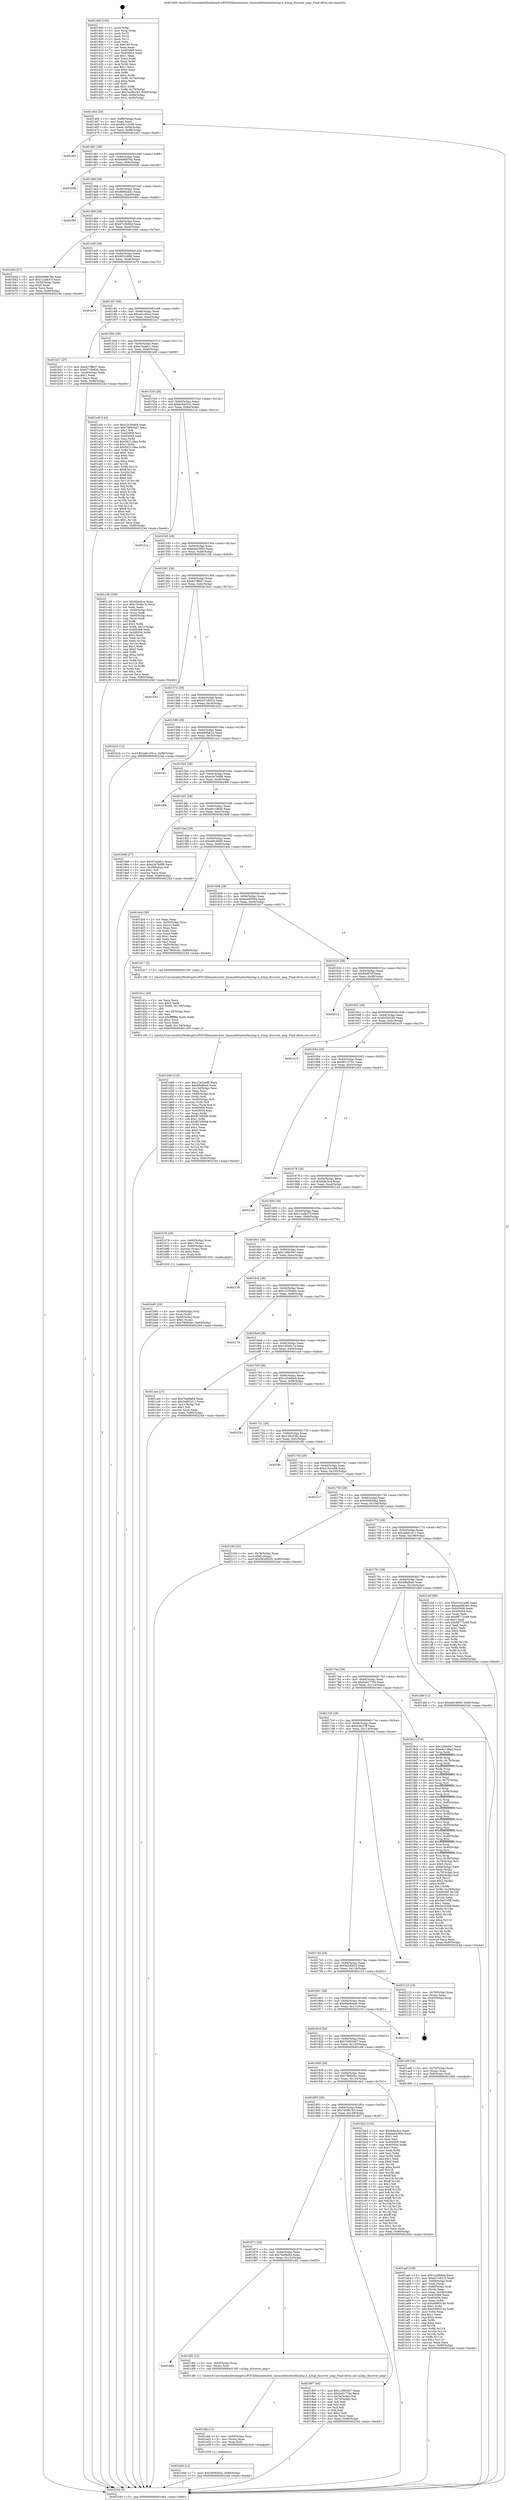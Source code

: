 digraph "0x401400" {
  label = "0x401400 (/mnt/c/Users/mathe/Desktop/tcc/POCII/binaries/extr_linuxnetbluetootha2mp.h_a2mp_discover_amp_Final-ollvm.out::main(0))"
  labelloc = "t"
  node[shape=record]

  Entry [label="",width=0.3,height=0.3,shape=circle,fillcolor=black,style=filled]
  "0x401464" [label="{
     0x401464 [29]\l
     | [instrs]\l
     &nbsp;&nbsp;0x401464 \<+3\>: mov -0x80(%rbp),%eax\l
     &nbsp;&nbsp;0x401467 \<+2\>: mov %eax,%ecx\l
     &nbsp;&nbsp;0x401469 \<+6\>: sub $0x84c12498,%ecx\l
     &nbsp;&nbsp;0x40146f \<+6\>: mov %eax,-0x94(%rbp)\l
     &nbsp;&nbsp;0x401475 \<+6\>: mov %ecx,-0x98(%rbp)\l
     &nbsp;&nbsp;0x40147b \<+6\>: je 0000000000401ef3 \<main+0xaf3\>\l
  }"]
  "0x401ef3" [label="{
     0x401ef3\l
  }", style=dashed]
  "0x401481" [label="{
     0x401481 [28]\l
     | [instrs]\l
     &nbsp;&nbsp;0x401481 \<+5\>: jmp 0000000000401486 \<main+0x86\>\l
     &nbsp;&nbsp;0x401486 \<+6\>: mov -0x94(%rbp),%eax\l
     &nbsp;&nbsp;0x40148c \<+5\>: sub $0x9486876a,%eax\l
     &nbsp;&nbsp;0x401491 \<+6\>: mov %eax,-0x9c(%rbp)\l
     &nbsp;&nbsp;0x401497 \<+6\>: je 0000000000402008 \<main+0xc08\>\l
  }"]
  Exit [label="",width=0.3,height=0.3,shape=circle,fillcolor=black,style=filled,peripheries=2]
  "0x402008" [label="{
     0x402008\l
  }", style=dashed]
  "0x40149d" [label="{
     0x40149d [28]\l
     | [instrs]\l
     &nbsp;&nbsp;0x40149d \<+5\>: jmp 00000000004014a2 \<main+0xa2\>\l
     &nbsp;&nbsp;0x4014a2 \<+6\>: mov -0x94(%rbp),%eax\l
     &nbsp;&nbsp;0x4014a8 \<+5\>: sub $0x968bc6d1,%eax\l
     &nbsp;&nbsp;0x4014ad \<+6\>: mov %eax,-0xa0(%rbp)\l
     &nbsp;&nbsp;0x4014b3 \<+6\>: je 0000000000401f83 \<main+0xb83\>\l
  }"]
  "0x401e0d" [label="{
     0x401e0d [12]\l
     | [instrs]\l
     &nbsp;&nbsp;0x401e0d \<+7\>: movl $0x36085eb2,-0x80(%rbp)\l
     &nbsp;&nbsp;0x401e14 \<+5\>: jmp 000000000040224d \<main+0xe4d\>\l
  }"]
  "0x401f83" [label="{
     0x401f83\l
  }", style=dashed]
  "0x4014b9" [label="{
     0x4014b9 [28]\l
     | [instrs]\l
     &nbsp;&nbsp;0x4014b9 \<+5\>: jmp 00000000004014be \<main+0xbe\>\l
     &nbsp;&nbsp;0x4014be \<+6\>: mov -0x94(%rbp),%eax\l
     &nbsp;&nbsp;0x4014c4 \<+5\>: sub $0x9710b92d,%eax\l
     &nbsp;&nbsp;0x4014c9 \<+6\>: mov %eax,-0xa4(%rbp)\l
     &nbsp;&nbsp;0x4014cf \<+6\>: je 0000000000401b5d \<main+0x75d\>\l
  }"]
  "0x401dfe" [label="{
     0x401dfe [15]\l
     | [instrs]\l
     &nbsp;&nbsp;0x401dfe \<+4\>: mov -0x58(%rbp),%rax\l
     &nbsp;&nbsp;0x401e02 \<+3\>: mov (%rax),%rax\l
     &nbsp;&nbsp;0x401e05 \<+3\>: mov %rax,%rdi\l
     &nbsp;&nbsp;0x401e08 \<+5\>: call 0000000000401030 \<free@plt\>\l
     | [calls]\l
     &nbsp;&nbsp;0x401030 \{1\} (unknown)\l
  }"]
  "0x401b5d" [label="{
     0x401b5d [27]\l
     | [instrs]\l
     &nbsp;&nbsp;0x401b5d \<+5\>: mov $0x9486876a,%eax\l
     &nbsp;&nbsp;0x401b62 \<+5\>: mov $0x11adb37f,%ecx\l
     &nbsp;&nbsp;0x401b67 \<+3\>: mov -0x28(%rbp),%edx\l
     &nbsp;&nbsp;0x401b6a \<+3\>: cmp $0x0,%edx\l
     &nbsp;&nbsp;0x401b6d \<+3\>: cmove %ecx,%eax\l
     &nbsp;&nbsp;0x401b70 \<+3\>: mov %eax,-0x80(%rbp)\l
     &nbsp;&nbsp;0x401b73 \<+5\>: jmp 000000000040224d \<main+0xe4d\>\l
  }"]
  "0x4014d5" [label="{
     0x4014d5 [28]\l
     | [instrs]\l
     &nbsp;&nbsp;0x4014d5 \<+5\>: jmp 00000000004014da \<main+0xda\>\l
     &nbsp;&nbsp;0x4014da \<+6\>: mov -0x94(%rbp),%eax\l
     &nbsp;&nbsp;0x4014e0 \<+5\>: sub $0x9f15c868,%eax\l
     &nbsp;&nbsp;0x4014e5 \<+6\>: mov %eax,-0xa8(%rbp)\l
     &nbsp;&nbsp;0x4014eb \<+6\>: je 0000000000401e74 \<main+0xa74\>\l
  }"]
  "0x40188d" [label="{
     0x40188d\l
  }", style=dashed]
  "0x401e74" [label="{
     0x401e74\l
  }", style=dashed]
  "0x4014f1" [label="{
     0x4014f1 [28]\l
     | [instrs]\l
     &nbsp;&nbsp;0x4014f1 \<+5\>: jmp 00000000004014f6 \<main+0xf6\>\l
     &nbsp;&nbsp;0x4014f6 \<+6\>: mov -0x94(%rbp),%eax\l
     &nbsp;&nbsp;0x4014fc \<+5\>: sub $0xa61c05ca,%eax\l
     &nbsp;&nbsp;0x401501 \<+6\>: mov %eax,-0xac(%rbp)\l
     &nbsp;&nbsp;0x401507 \<+6\>: je 0000000000401b27 \<main+0x727\>\l
  }"]
  "0x401df2" [label="{
     0x401df2 [12]\l
     | [instrs]\l
     &nbsp;&nbsp;0x401df2 \<+4\>: mov -0x58(%rbp),%rax\l
     &nbsp;&nbsp;0x401df6 \<+3\>: mov (%rax),%rdi\l
     &nbsp;&nbsp;0x401df9 \<+5\>: call 00000000004013f0 \<a2mp_discover_amp\>\l
     | [calls]\l
     &nbsp;&nbsp;0x4013f0 \{1\} (/mnt/c/Users/mathe/Desktop/tcc/POCII/binaries/extr_linuxnetbluetootha2mp.h_a2mp_discover_amp_Final-ollvm.out::a2mp_discover_amp)\l
  }"]
  "0x401b27" [label="{
     0x401b27 [27]\l
     | [instrs]\l
     &nbsp;&nbsp;0x401b27 \<+5\>: mov $0xd27ff6d7,%eax\l
     &nbsp;&nbsp;0x401b2c \<+5\>: mov $0x9710b92d,%ecx\l
     &nbsp;&nbsp;0x401b31 \<+3\>: mov -0x28(%rbp),%edx\l
     &nbsp;&nbsp;0x401b34 \<+3\>: cmp $0x1,%edx\l
     &nbsp;&nbsp;0x401b37 \<+3\>: cmovl %ecx,%eax\l
     &nbsp;&nbsp;0x401b3a \<+3\>: mov %eax,-0x80(%rbp)\l
     &nbsp;&nbsp;0x401b3d \<+5\>: jmp 000000000040224d \<main+0xe4d\>\l
  }"]
  "0x40150d" [label="{
     0x40150d [28]\l
     | [instrs]\l
     &nbsp;&nbsp;0x40150d \<+5\>: jmp 0000000000401512 \<main+0x112\>\l
     &nbsp;&nbsp;0x401512 \<+6\>: mov -0x94(%rbp),%eax\l
     &nbsp;&nbsp;0x401518 \<+5\>: sub $0xb74a4fc1,%eax\l
     &nbsp;&nbsp;0x40151d \<+6\>: mov %eax,-0xb0(%rbp)\l
     &nbsp;&nbsp;0x401523 \<+6\>: je 0000000000401a0f \<main+0x60f\>\l
  }"]
  "0x401d48" [label="{
     0x401d48 [119]\l
     | [instrs]\l
     &nbsp;&nbsp;0x401d48 \<+5\>: mov $0x21b2ce98,%ecx\l
     &nbsp;&nbsp;0x401d4d \<+5\>: mov $0x4f8afbe0,%edx\l
     &nbsp;&nbsp;0x401d52 \<+6\>: mov -0x134(%rbp),%esi\l
     &nbsp;&nbsp;0x401d58 \<+3\>: imul %eax,%esi\l
     &nbsp;&nbsp;0x401d5b \<+4\>: mov -0x58(%rbp),%rdi\l
     &nbsp;&nbsp;0x401d5f \<+3\>: mov (%rdi),%rdi\l
     &nbsp;&nbsp;0x401d62 \<+4\>: mov -0x50(%rbp),%r8\l
     &nbsp;&nbsp;0x401d66 \<+3\>: movslq (%r8),%r8\l
     &nbsp;&nbsp;0x401d69 \<+4\>: mov %esi,(%rdi,%r8,4)\l
     &nbsp;&nbsp;0x401d6d \<+7\>: mov 0x405068,%eax\l
     &nbsp;&nbsp;0x401d74 \<+7\>: mov 0x405054,%esi\l
     &nbsp;&nbsp;0x401d7b \<+3\>: mov %eax,%r9d\l
     &nbsp;&nbsp;0x401d7e \<+7\>: add $0xfb709586,%r9d\l
     &nbsp;&nbsp;0x401d85 \<+4\>: sub $0x1,%r9d\l
     &nbsp;&nbsp;0x401d89 \<+7\>: sub $0xfb709586,%r9d\l
     &nbsp;&nbsp;0x401d90 \<+4\>: imul %r9d,%eax\l
     &nbsp;&nbsp;0x401d94 \<+3\>: and $0x1,%eax\l
     &nbsp;&nbsp;0x401d97 \<+3\>: cmp $0x0,%eax\l
     &nbsp;&nbsp;0x401d9a \<+4\>: sete %r10b\l
     &nbsp;&nbsp;0x401d9e \<+3\>: cmp $0xa,%esi\l
     &nbsp;&nbsp;0x401da1 \<+4\>: setl %r11b\l
     &nbsp;&nbsp;0x401da5 \<+3\>: mov %r10b,%bl\l
     &nbsp;&nbsp;0x401da8 \<+3\>: and %r11b,%bl\l
     &nbsp;&nbsp;0x401dab \<+3\>: xor %r11b,%r10b\l
     &nbsp;&nbsp;0x401dae \<+3\>: or %r10b,%bl\l
     &nbsp;&nbsp;0x401db1 \<+3\>: test $0x1,%bl\l
     &nbsp;&nbsp;0x401db4 \<+3\>: cmovne %edx,%ecx\l
     &nbsp;&nbsp;0x401db7 \<+3\>: mov %ecx,-0x80(%rbp)\l
     &nbsp;&nbsp;0x401dba \<+5\>: jmp 000000000040224d \<main+0xe4d\>\l
  }"]
  "0x401a0f" [label="{
     0x401a0f [144]\l
     | [instrs]\l
     &nbsp;&nbsp;0x401a0f \<+5\>: mov $0x12c5946d,%eax\l
     &nbsp;&nbsp;0x401a14 \<+5\>: mov $0x746934d7,%ecx\l
     &nbsp;&nbsp;0x401a19 \<+2\>: mov $0x1,%dl\l
     &nbsp;&nbsp;0x401a1b \<+7\>: mov 0x405068,%esi\l
     &nbsp;&nbsp;0x401a22 \<+7\>: mov 0x405054,%edi\l
     &nbsp;&nbsp;0x401a29 \<+3\>: mov %esi,%r8d\l
     &nbsp;&nbsp;0x401a2c \<+7\>: add $0x562119ea,%r8d\l
     &nbsp;&nbsp;0x401a33 \<+4\>: sub $0x1,%r8d\l
     &nbsp;&nbsp;0x401a37 \<+7\>: sub $0x562119ea,%r8d\l
     &nbsp;&nbsp;0x401a3e \<+4\>: imul %r8d,%esi\l
     &nbsp;&nbsp;0x401a42 \<+3\>: and $0x1,%esi\l
     &nbsp;&nbsp;0x401a45 \<+3\>: cmp $0x0,%esi\l
     &nbsp;&nbsp;0x401a48 \<+4\>: sete %r9b\l
     &nbsp;&nbsp;0x401a4c \<+3\>: cmp $0xa,%edi\l
     &nbsp;&nbsp;0x401a4f \<+4\>: setl %r10b\l
     &nbsp;&nbsp;0x401a53 \<+3\>: mov %r9b,%r11b\l
     &nbsp;&nbsp;0x401a56 \<+4\>: xor $0xff,%r11b\l
     &nbsp;&nbsp;0x401a5a \<+3\>: mov %r10b,%bl\l
     &nbsp;&nbsp;0x401a5d \<+3\>: xor $0xff,%bl\l
     &nbsp;&nbsp;0x401a60 \<+3\>: xor $0x0,%dl\l
     &nbsp;&nbsp;0x401a63 \<+3\>: mov %r11b,%r14b\l
     &nbsp;&nbsp;0x401a66 \<+4\>: and $0x0,%r14b\l
     &nbsp;&nbsp;0x401a6a \<+3\>: and %dl,%r9b\l
     &nbsp;&nbsp;0x401a6d \<+3\>: mov %bl,%r15b\l
     &nbsp;&nbsp;0x401a70 \<+4\>: and $0x0,%r15b\l
     &nbsp;&nbsp;0x401a74 \<+3\>: and %dl,%r10b\l
     &nbsp;&nbsp;0x401a77 \<+3\>: or %r9b,%r14b\l
     &nbsp;&nbsp;0x401a7a \<+3\>: or %r10b,%r15b\l
     &nbsp;&nbsp;0x401a7d \<+3\>: xor %r15b,%r14b\l
     &nbsp;&nbsp;0x401a80 \<+3\>: or %bl,%r11b\l
     &nbsp;&nbsp;0x401a83 \<+4\>: xor $0xff,%r11b\l
     &nbsp;&nbsp;0x401a87 \<+3\>: or $0x0,%dl\l
     &nbsp;&nbsp;0x401a8a \<+3\>: and %dl,%r11b\l
     &nbsp;&nbsp;0x401a8d \<+3\>: or %r11b,%r14b\l
     &nbsp;&nbsp;0x401a90 \<+4\>: test $0x1,%r14b\l
     &nbsp;&nbsp;0x401a94 \<+3\>: cmovne %ecx,%eax\l
     &nbsp;&nbsp;0x401a97 \<+3\>: mov %eax,-0x80(%rbp)\l
     &nbsp;&nbsp;0x401a9a \<+5\>: jmp 000000000040224d \<main+0xe4d\>\l
  }"]
  "0x401529" [label="{
     0x401529 [28]\l
     | [instrs]\l
     &nbsp;&nbsp;0x401529 \<+5\>: jmp 000000000040152e \<main+0x12e\>\l
     &nbsp;&nbsp;0x40152e \<+6\>: mov -0x94(%rbp),%eax\l
     &nbsp;&nbsp;0x401534 \<+5\>: sub $0xbc9a0331,%eax\l
     &nbsp;&nbsp;0x401539 \<+6\>: mov %eax,-0xb4(%rbp)\l
     &nbsp;&nbsp;0x40153f \<+6\>: je 000000000040221a \<main+0xe1a\>\l
  }"]
  "0x401d1c" [label="{
     0x401d1c [44]\l
     | [instrs]\l
     &nbsp;&nbsp;0x401d1c \<+2\>: xor %ecx,%ecx\l
     &nbsp;&nbsp;0x401d1e \<+5\>: mov $0x2,%edx\l
     &nbsp;&nbsp;0x401d23 \<+6\>: mov %edx,-0x130(%rbp)\l
     &nbsp;&nbsp;0x401d29 \<+1\>: cltd\l
     &nbsp;&nbsp;0x401d2a \<+6\>: mov -0x130(%rbp),%esi\l
     &nbsp;&nbsp;0x401d30 \<+2\>: idiv %esi\l
     &nbsp;&nbsp;0x401d32 \<+6\>: imul $0xfffffffe,%edx,%edx\l
     &nbsp;&nbsp;0x401d38 \<+3\>: sub $0x1,%ecx\l
     &nbsp;&nbsp;0x401d3b \<+2\>: sub %ecx,%edx\l
     &nbsp;&nbsp;0x401d3d \<+6\>: mov %edx,-0x134(%rbp)\l
     &nbsp;&nbsp;0x401d43 \<+5\>: call 0000000000401160 \<next_i\>\l
     | [calls]\l
     &nbsp;&nbsp;0x401160 \{1\} (/mnt/c/Users/mathe/Desktop/tcc/POCII/binaries/extr_linuxnetbluetootha2mp.h_a2mp_discover_amp_Final-ollvm.out::next_i)\l
  }"]
  "0x40221a" [label="{
     0x40221a\l
  }", style=dashed]
  "0x401545" [label="{
     0x401545 [28]\l
     | [instrs]\l
     &nbsp;&nbsp;0x401545 \<+5\>: jmp 000000000040154a \<main+0x14a\>\l
     &nbsp;&nbsp;0x40154a \<+6\>: mov -0x94(%rbp),%eax\l
     &nbsp;&nbsp;0x401550 \<+5\>: sub $0xbed4395c,%eax\l
     &nbsp;&nbsp;0x401555 \<+6\>: mov %eax,-0xb8(%rbp)\l
     &nbsp;&nbsp;0x40155b \<+6\>: je 0000000000401c38 \<main+0x838\>\l
  }"]
  "0x401b95" [label="{
     0x401b95 [29]\l
     | [instrs]\l
     &nbsp;&nbsp;0x401b95 \<+4\>: mov -0x58(%rbp),%rdi\l
     &nbsp;&nbsp;0x401b99 \<+3\>: mov %rax,(%rdi)\l
     &nbsp;&nbsp;0x401b9c \<+4\>: mov -0x50(%rbp),%rax\l
     &nbsp;&nbsp;0x401ba0 \<+6\>: movl $0x0,(%rax)\l
     &nbsp;&nbsp;0x401ba6 \<+7\>: movl $0x79f40cbc,-0x80(%rbp)\l
     &nbsp;&nbsp;0x401bad \<+5\>: jmp 000000000040224d \<main+0xe4d\>\l
  }"]
  "0x401c38" [label="{
     0x401c38 [108]\l
     | [instrs]\l
     &nbsp;&nbsp;0x401c38 \<+5\>: mov $0x6decbce,%eax\l
     &nbsp;&nbsp;0x401c3d \<+5\>: mov $0x13046c7e,%ecx\l
     &nbsp;&nbsp;0x401c42 \<+2\>: xor %edx,%edx\l
     &nbsp;&nbsp;0x401c44 \<+4\>: mov -0x50(%rbp),%rsi\l
     &nbsp;&nbsp;0x401c48 \<+2\>: mov (%rsi),%edi\l
     &nbsp;&nbsp;0x401c4a \<+4\>: mov -0x60(%rbp),%rsi\l
     &nbsp;&nbsp;0x401c4e \<+2\>: cmp (%rsi),%edi\l
     &nbsp;&nbsp;0x401c50 \<+4\>: setl %r8b\l
     &nbsp;&nbsp;0x401c54 \<+4\>: and $0x1,%r8b\l
     &nbsp;&nbsp;0x401c58 \<+4\>: mov %r8b,-0x21(%rbp)\l
     &nbsp;&nbsp;0x401c5c \<+7\>: mov 0x405068,%edi\l
     &nbsp;&nbsp;0x401c63 \<+8\>: mov 0x405054,%r9d\l
     &nbsp;&nbsp;0x401c6b \<+3\>: sub $0x1,%edx\l
     &nbsp;&nbsp;0x401c6e \<+3\>: mov %edi,%r10d\l
     &nbsp;&nbsp;0x401c71 \<+3\>: add %edx,%r10d\l
     &nbsp;&nbsp;0x401c74 \<+4\>: imul %r10d,%edi\l
     &nbsp;&nbsp;0x401c78 \<+3\>: and $0x1,%edi\l
     &nbsp;&nbsp;0x401c7b \<+3\>: cmp $0x0,%edi\l
     &nbsp;&nbsp;0x401c7e \<+4\>: sete %r8b\l
     &nbsp;&nbsp;0x401c82 \<+4\>: cmp $0xa,%r9d\l
     &nbsp;&nbsp;0x401c86 \<+4\>: setl %r11b\l
     &nbsp;&nbsp;0x401c8a \<+3\>: mov %r8b,%bl\l
     &nbsp;&nbsp;0x401c8d \<+3\>: and %r11b,%bl\l
     &nbsp;&nbsp;0x401c90 \<+3\>: xor %r11b,%r8b\l
     &nbsp;&nbsp;0x401c93 \<+3\>: or %r8b,%bl\l
     &nbsp;&nbsp;0x401c96 \<+3\>: test $0x1,%bl\l
     &nbsp;&nbsp;0x401c99 \<+3\>: cmovne %ecx,%eax\l
     &nbsp;&nbsp;0x401c9c \<+3\>: mov %eax,-0x80(%rbp)\l
     &nbsp;&nbsp;0x401c9f \<+5\>: jmp 000000000040224d \<main+0xe4d\>\l
  }"]
  "0x401561" [label="{
     0x401561 [28]\l
     | [instrs]\l
     &nbsp;&nbsp;0x401561 \<+5\>: jmp 0000000000401566 \<main+0x166\>\l
     &nbsp;&nbsp;0x401566 \<+6\>: mov -0x94(%rbp),%eax\l
     &nbsp;&nbsp;0x40156c \<+5\>: sub $0xd27ff6d7,%eax\l
     &nbsp;&nbsp;0x401571 \<+6\>: mov %eax,-0xbc(%rbp)\l
     &nbsp;&nbsp;0x401577 \<+6\>: je 0000000000401b42 \<main+0x742\>\l
  }"]
  "0x401aaf" [label="{
     0x401aaf [108]\l
     | [instrs]\l
     &nbsp;&nbsp;0x401aaf \<+5\>: mov $0x12c5946d,%ecx\l
     &nbsp;&nbsp;0x401ab4 \<+5\>: mov $0xd37c8310,%edx\l
     &nbsp;&nbsp;0x401ab9 \<+4\>: mov -0x68(%rbp),%rdi\l
     &nbsp;&nbsp;0x401abd \<+2\>: mov %eax,(%rdi)\l
     &nbsp;&nbsp;0x401abf \<+4\>: mov -0x68(%rbp),%rdi\l
     &nbsp;&nbsp;0x401ac3 \<+2\>: mov (%rdi),%eax\l
     &nbsp;&nbsp;0x401ac5 \<+3\>: mov %eax,-0x28(%rbp)\l
     &nbsp;&nbsp;0x401ac8 \<+7\>: mov 0x405068,%eax\l
     &nbsp;&nbsp;0x401acf \<+7\>: mov 0x405054,%esi\l
     &nbsp;&nbsp;0x401ad6 \<+3\>: mov %eax,%r8d\l
     &nbsp;&nbsp;0x401ad9 \<+7\>: sub $0xd4883144,%r8d\l
     &nbsp;&nbsp;0x401ae0 \<+4\>: sub $0x1,%r8d\l
     &nbsp;&nbsp;0x401ae4 \<+7\>: add $0xd4883144,%r8d\l
     &nbsp;&nbsp;0x401aeb \<+4\>: imul %r8d,%eax\l
     &nbsp;&nbsp;0x401aef \<+3\>: and $0x1,%eax\l
     &nbsp;&nbsp;0x401af2 \<+3\>: cmp $0x0,%eax\l
     &nbsp;&nbsp;0x401af5 \<+4\>: sete %r9b\l
     &nbsp;&nbsp;0x401af9 \<+3\>: cmp $0xa,%esi\l
     &nbsp;&nbsp;0x401afc \<+4\>: setl %r10b\l
     &nbsp;&nbsp;0x401b00 \<+3\>: mov %r9b,%r11b\l
     &nbsp;&nbsp;0x401b03 \<+3\>: and %r10b,%r11b\l
     &nbsp;&nbsp;0x401b06 \<+3\>: xor %r10b,%r9b\l
     &nbsp;&nbsp;0x401b09 \<+3\>: or %r9b,%r11b\l
     &nbsp;&nbsp;0x401b0c \<+4\>: test $0x1,%r11b\l
     &nbsp;&nbsp;0x401b10 \<+3\>: cmovne %edx,%ecx\l
     &nbsp;&nbsp;0x401b13 \<+3\>: mov %ecx,-0x80(%rbp)\l
     &nbsp;&nbsp;0x401b16 \<+5\>: jmp 000000000040224d \<main+0xe4d\>\l
  }"]
  "0x401b42" [label="{
     0x401b42\l
  }", style=dashed]
  "0x40157d" [label="{
     0x40157d [28]\l
     | [instrs]\l
     &nbsp;&nbsp;0x40157d \<+5\>: jmp 0000000000401582 \<main+0x182\>\l
     &nbsp;&nbsp;0x401582 \<+6\>: mov -0x94(%rbp),%eax\l
     &nbsp;&nbsp;0x401588 \<+5\>: sub $0xd37c8310,%eax\l
     &nbsp;&nbsp;0x40158d \<+6\>: mov %eax,-0xc0(%rbp)\l
     &nbsp;&nbsp;0x401593 \<+6\>: je 0000000000401b1b \<main+0x71b\>\l
  }"]
  "0x401400" [label="{
     0x401400 [100]\l
     | [instrs]\l
     &nbsp;&nbsp;0x401400 \<+1\>: push %rbp\l
     &nbsp;&nbsp;0x401401 \<+3\>: mov %rsp,%rbp\l
     &nbsp;&nbsp;0x401404 \<+2\>: push %r15\l
     &nbsp;&nbsp;0x401406 \<+2\>: push %r14\l
     &nbsp;&nbsp;0x401408 \<+2\>: push %r12\l
     &nbsp;&nbsp;0x40140a \<+1\>: push %rbx\l
     &nbsp;&nbsp;0x40140b \<+7\>: sub $0x140,%rsp\l
     &nbsp;&nbsp;0x401412 \<+2\>: xor %eax,%eax\l
     &nbsp;&nbsp;0x401414 \<+7\>: mov 0x405068,%ecx\l
     &nbsp;&nbsp;0x40141b \<+7\>: mov 0x405054,%edx\l
     &nbsp;&nbsp;0x401422 \<+3\>: sub $0x1,%eax\l
     &nbsp;&nbsp;0x401425 \<+3\>: mov %ecx,%r8d\l
     &nbsp;&nbsp;0x401428 \<+3\>: add %eax,%r8d\l
     &nbsp;&nbsp;0x40142b \<+4\>: imul %r8d,%ecx\l
     &nbsp;&nbsp;0x40142f \<+3\>: and $0x1,%ecx\l
     &nbsp;&nbsp;0x401432 \<+3\>: cmp $0x0,%ecx\l
     &nbsp;&nbsp;0x401435 \<+4\>: sete %r9b\l
     &nbsp;&nbsp;0x401439 \<+4\>: and $0x1,%r9b\l
     &nbsp;&nbsp;0x40143d \<+4\>: mov %r9b,-0x7a(%rbp)\l
     &nbsp;&nbsp;0x401441 \<+3\>: cmp $0xa,%edx\l
     &nbsp;&nbsp;0x401444 \<+4\>: setl %r9b\l
     &nbsp;&nbsp;0x401448 \<+4\>: and $0x1,%r9b\l
     &nbsp;&nbsp;0x40144c \<+4\>: mov %r9b,-0x79(%rbp)\l
     &nbsp;&nbsp;0x401450 \<+7\>: movl $0x7a09b183,-0x80(%rbp)\l
     &nbsp;&nbsp;0x401457 \<+6\>: mov %edi,-0x84(%rbp)\l
     &nbsp;&nbsp;0x40145d \<+7\>: mov %rsi,-0x90(%rbp)\l
  }"]
  "0x401b1b" [label="{
     0x401b1b [12]\l
     | [instrs]\l
     &nbsp;&nbsp;0x401b1b \<+7\>: movl $0xa61c05ca,-0x80(%rbp)\l
     &nbsp;&nbsp;0x401b22 \<+5\>: jmp 000000000040224d \<main+0xe4d\>\l
  }"]
  "0x401599" [label="{
     0x401599 [28]\l
     | [instrs]\l
     &nbsp;&nbsp;0x401599 \<+5\>: jmp 000000000040159e \<main+0x19e\>\l
     &nbsp;&nbsp;0x40159e \<+6\>: mov -0x94(%rbp),%eax\l
     &nbsp;&nbsp;0x4015a4 \<+5\>: sub $0xd89fab2e,%eax\l
     &nbsp;&nbsp;0x4015a9 \<+6\>: mov %eax,-0xc4(%rbp)\l
     &nbsp;&nbsp;0x4015af \<+6\>: je 0000000000401ecc \<main+0xacc\>\l
  }"]
  "0x40224d" [label="{
     0x40224d [5]\l
     | [instrs]\l
     &nbsp;&nbsp;0x40224d \<+5\>: jmp 0000000000401464 \<main+0x64\>\l
  }"]
  "0x401ecc" [label="{
     0x401ecc\l
  }", style=dashed]
  "0x4015b5" [label="{
     0x4015b5 [28]\l
     | [instrs]\l
     &nbsp;&nbsp;0x4015b5 \<+5\>: jmp 00000000004015ba \<main+0x1ba\>\l
     &nbsp;&nbsp;0x4015ba \<+6\>: mov -0x94(%rbp),%eax\l
     &nbsp;&nbsp;0x4015c0 \<+5\>: sub $0xe3a7b088,%eax\l
     &nbsp;&nbsp;0x4015c5 \<+6\>: mov %eax,-0xc8(%rbp)\l
     &nbsp;&nbsp;0x4015cb \<+6\>: je 00000000004019f4 \<main+0x5f4\>\l
  }"]
  "0x401871" [label="{
     0x401871 [28]\l
     | [instrs]\l
     &nbsp;&nbsp;0x401871 \<+5\>: jmp 0000000000401876 \<main+0x476\>\l
     &nbsp;&nbsp;0x401876 \<+6\>: mov -0x94(%rbp),%eax\l
     &nbsp;&nbsp;0x40187c \<+5\>: sub $0x7be6fa64,%eax\l
     &nbsp;&nbsp;0x401881 \<+6\>: mov %eax,-0x12c(%rbp)\l
     &nbsp;&nbsp;0x401887 \<+6\>: je 0000000000401df2 \<main+0x9f2\>\l
  }"]
  "0x4019f4" [label="{
     0x4019f4\l
  }", style=dashed]
  "0x4015d1" [label="{
     0x4015d1 [28]\l
     | [instrs]\l
     &nbsp;&nbsp;0x4015d1 \<+5\>: jmp 00000000004015d6 \<main+0x1d6\>\l
     &nbsp;&nbsp;0x4015d6 \<+6\>: mov -0x94(%rbp),%eax\l
     &nbsp;&nbsp;0x4015dc \<+5\>: sub $0xebc1d6a0,%eax\l
     &nbsp;&nbsp;0x4015e1 \<+6\>: mov %eax,-0xcc(%rbp)\l
     &nbsp;&nbsp;0x4015e7 \<+6\>: je 00000000004019d9 \<main+0x5d9\>\l
  }"]
  "0x401897" [label="{
     0x401897 [44]\l
     | [instrs]\l
     &nbsp;&nbsp;0x401897 \<+5\>: mov $0x1286c0e7,%eax\l
     &nbsp;&nbsp;0x40189c \<+5\>: mov $0x5a91778e,%ecx\l
     &nbsp;&nbsp;0x4018a1 \<+3\>: mov -0x7a(%rbp),%dl\l
     &nbsp;&nbsp;0x4018a4 \<+4\>: mov -0x79(%rbp),%sil\l
     &nbsp;&nbsp;0x4018a8 \<+3\>: mov %dl,%dil\l
     &nbsp;&nbsp;0x4018ab \<+3\>: and %sil,%dil\l
     &nbsp;&nbsp;0x4018ae \<+3\>: xor %sil,%dl\l
     &nbsp;&nbsp;0x4018b1 \<+3\>: or %dl,%dil\l
     &nbsp;&nbsp;0x4018b4 \<+4\>: test $0x1,%dil\l
     &nbsp;&nbsp;0x4018b8 \<+3\>: cmovne %ecx,%eax\l
     &nbsp;&nbsp;0x4018bb \<+3\>: mov %eax,-0x80(%rbp)\l
     &nbsp;&nbsp;0x4018be \<+5\>: jmp 000000000040224d \<main+0xe4d\>\l
  }"]
  "0x4019d9" [label="{
     0x4019d9 [27]\l
     | [instrs]\l
     &nbsp;&nbsp;0x4019d9 \<+5\>: mov $0xb74a4fc1,%eax\l
     &nbsp;&nbsp;0x4019de \<+5\>: mov $0xe3a7b088,%ecx\l
     &nbsp;&nbsp;0x4019e3 \<+3\>: mov -0x29(%rbp),%dl\l
     &nbsp;&nbsp;0x4019e6 \<+3\>: test $0x1,%dl\l
     &nbsp;&nbsp;0x4019e9 \<+3\>: cmovne %ecx,%eax\l
     &nbsp;&nbsp;0x4019ec \<+3\>: mov %eax,-0x80(%rbp)\l
     &nbsp;&nbsp;0x4019ef \<+5\>: jmp 000000000040224d \<main+0xe4d\>\l
  }"]
  "0x4015ed" [label="{
     0x4015ed [28]\l
     | [instrs]\l
     &nbsp;&nbsp;0x4015ed \<+5\>: jmp 00000000004015f2 \<main+0x1f2\>\l
     &nbsp;&nbsp;0x4015f2 \<+6\>: mov -0x94(%rbp),%eax\l
     &nbsp;&nbsp;0x4015f8 \<+5\>: sub $0xebf18690,%eax\l
     &nbsp;&nbsp;0x4015fd \<+6\>: mov %eax,-0xd0(%rbp)\l
     &nbsp;&nbsp;0x401603 \<+6\>: je 0000000000401dcb \<main+0x9cb\>\l
  }"]
  "0x401855" [label="{
     0x401855 [28]\l
     | [instrs]\l
     &nbsp;&nbsp;0x401855 \<+5\>: jmp 000000000040185a \<main+0x45a\>\l
     &nbsp;&nbsp;0x40185a \<+6\>: mov -0x94(%rbp),%eax\l
     &nbsp;&nbsp;0x401860 \<+5\>: sub $0x7a09b183,%eax\l
     &nbsp;&nbsp;0x401865 \<+6\>: mov %eax,-0x128(%rbp)\l
     &nbsp;&nbsp;0x40186b \<+6\>: je 0000000000401897 \<main+0x497\>\l
  }"]
  "0x401dcb" [label="{
     0x401dcb [39]\l
     | [instrs]\l
     &nbsp;&nbsp;0x401dcb \<+2\>: xor %eax,%eax\l
     &nbsp;&nbsp;0x401dcd \<+4\>: mov -0x50(%rbp),%rcx\l
     &nbsp;&nbsp;0x401dd1 \<+2\>: mov (%rcx),%edx\l
     &nbsp;&nbsp;0x401dd3 \<+2\>: mov %eax,%esi\l
     &nbsp;&nbsp;0x401dd5 \<+2\>: sub %edx,%esi\l
     &nbsp;&nbsp;0x401dd7 \<+2\>: mov %eax,%edx\l
     &nbsp;&nbsp;0x401dd9 \<+3\>: sub $0x1,%edx\l
     &nbsp;&nbsp;0x401ddc \<+2\>: add %edx,%esi\l
     &nbsp;&nbsp;0x401dde \<+2\>: sub %esi,%eax\l
     &nbsp;&nbsp;0x401de0 \<+4\>: mov -0x50(%rbp),%rcx\l
     &nbsp;&nbsp;0x401de4 \<+2\>: mov %eax,(%rcx)\l
     &nbsp;&nbsp;0x401de6 \<+7\>: movl $0x79f40cbc,-0x80(%rbp)\l
     &nbsp;&nbsp;0x401ded \<+5\>: jmp 000000000040224d \<main+0xe4d\>\l
  }"]
  "0x401609" [label="{
     0x401609 [28]\l
     | [instrs]\l
     &nbsp;&nbsp;0x401609 \<+5\>: jmp 000000000040160e \<main+0x20e\>\l
     &nbsp;&nbsp;0x40160e \<+6\>: mov -0x94(%rbp),%eax\l
     &nbsp;&nbsp;0x401614 \<+5\>: sub $0xeea09364,%eax\l
     &nbsp;&nbsp;0x401619 \<+6\>: mov %eax,-0xd4(%rbp)\l
     &nbsp;&nbsp;0x40161f \<+6\>: je 0000000000401d17 \<main+0x917\>\l
  }"]
  "0x401bb2" [label="{
     0x401bb2 [134]\l
     | [instrs]\l
     &nbsp;&nbsp;0x401bb2 \<+5\>: mov $0x6decbce,%eax\l
     &nbsp;&nbsp;0x401bb7 \<+5\>: mov $0xbed4395c,%ecx\l
     &nbsp;&nbsp;0x401bbc \<+2\>: mov $0x1,%dl\l
     &nbsp;&nbsp;0x401bbe \<+2\>: xor %esi,%esi\l
     &nbsp;&nbsp;0x401bc0 \<+7\>: mov 0x405068,%edi\l
     &nbsp;&nbsp;0x401bc7 \<+8\>: mov 0x405054,%r8d\l
     &nbsp;&nbsp;0x401bcf \<+3\>: sub $0x1,%esi\l
     &nbsp;&nbsp;0x401bd2 \<+3\>: mov %edi,%r9d\l
     &nbsp;&nbsp;0x401bd5 \<+3\>: add %esi,%r9d\l
     &nbsp;&nbsp;0x401bd8 \<+4\>: imul %r9d,%edi\l
     &nbsp;&nbsp;0x401bdc \<+3\>: and $0x1,%edi\l
     &nbsp;&nbsp;0x401bdf \<+3\>: cmp $0x0,%edi\l
     &nbsp;&nbsp;0x401be2 \<+4\>: sete %r10b\l
     &nbsp;&nbsp;0x401be6 \<+4\>: cmp $0xa,%r8d\l
     &nbsp;&nbsp;0x401bea \<+4\>: setl %r11b\l
     &nbsp;&nbsp;0x401bee \<+3\>: mov %r10b,%bl\l
     &nbsp;&nbsp;0x401bf1 \<+3\>: xor $0xff,%bl\l
     &nbsp;&nbsp;0x401bf4 \<+3\>: mov %r11b,%r14b\l
     &nbsp;&nbsp;0x401bf7 \<+4\>: xor $0xff,%r14b\l
     &nbsp;&nbsp;0x401bfb \<+3\>: xor $0x1,%dl\l
     &nbsp;&nbsp;0x401bfe \<+3\>: mov %bl,%r15b\l
     &nbsp;&nbsp;0x401c01 \<+4\>: and $0xff,%r15b\l
     &nbsp;&nbsp;0x401c05 \<+3\>: and %dl,%r10b\l
     &nbsp;&nbsp;0x401c08 \<+3\>: mov %r14b,%r12b\l
     &nbsp;&nbsp;0x401c0b \<+4\>: and $0xff,%r12b\l
     &nbsp;&nbsp;0x401c0f \<+3\>: and %dl,%r11b\l
     &nbsp;&nbsp;0x401c12 \<+3\>: or %r10b,%r15b\l
     &nbsp;&nbsp;0x401c15 \<+3\>: or %r11b,%r12b\l
     &nbsp;&nbsp;0x401c18 \<+3\>: xor %r12b,%r15b\l
     &nbsp;&nbsp;0x401c1b \<+3\>: or %r14b,%bl\l
     &nbsp;&nbsp;0x401c1e \<+3\>: xor $0xff,%bl\l
     &nbsp;&nbsp;0x401c21 \<+3\>: or $0x1,%dl\l
     &nbsp;&nbsp;0x401c24 \<+2\>: and %dl,%bl\l
     &nbsp;&nbsp;0x401c26 \<+3\>: or %bl,%r15b\l
     &nbsp;&nbsp;0x401c29 \<+4\>: test $0x1,%r15b\l
     &nbsp;&nbsp;0x401c2d \<+3\>: cmovne %ecx,%eax\l
     &nbsp;&nbsp;0x401c30 \<+3\>: mov %eax,-0x80(%rbp)\l
     &nbsp;&nbsp;0x401c33 \<+5\>: jmp 000000000040224d \<main+0xe4d\>\l
  }"]
  "0x401d17" [label="{
     0x401d17 [5]\l
     | [instrs]\l
     &nbsp;&nbsp;0x401d17 \<+5\>: call 0000000000401160 \<next_i\>\l
     | [calls]\l
     &nbsp;&nbsp;0x401160 \{1\} (/mnt/c/Users/mathe/Desktop/tcc/POCII/binaries/extr_linuxnetbluetootha2mp.h_a2mp_discover_amp_Final-ollvm.out::next_i)\l
  }"]
  "0x401625" [label="{
     0x401625 [28]\l
     | [instrs]\l
     &nbsp;&nbsp;0x401625 \<+5\>: jmp 000000000040162a \<main+0x22a\>\l
     &nbsp;&nbsp;0x40162a \<+6\>: mov -0x94(%rbp),%eax\l
     &nbsp;&nbsp;0x401630 \<+5\>: sub $0xf0cff70f,%eax\l
     &nbsp;&nbsp;0x401635 \<+6\>: mov %eax,-0xd8(%rbp)\l
     &nbsp;&nbsp;0x40163b \<+6\>: je 0000000000402014 \<main+0xc14\>\l
  }"]
  "0x401839" [label="{
     0x401839 [28]\l
     | [instrs]\l
     &nbsp;&nbsp;0x401839 \<+5\>: jmp 000000000040183e \<main+0x43e\>\l
     &nbsp;&nbsp;0x40183e \<+6\>: mov -0x94(%rbp),%eax\l
     &nbsp;&nbsp;0x401844 \<+5\>: sub $0x79f40cbc,%eax\l
     &nbsp;&nbsp;0x401849 \<+6\>: mov %eax,-0x124(%rbp)\l
     &nbsp;&nbsp;0x40184f \<+6\>: je 0000000000401bb2 \<main+0x7b2\>\l
  }"]
  "0x402014" [label="{
     0x402014\l
  }", style=dashed]
  "0x401641" [label="{
     0x401641 [28]\l
     | [instrs]\l
     &nbsp;&nbsp;0x401641 \<+5\>: jmp 0000000000401646 \<main+0x246\>\l
     &nbsp;&nbsp;0x401646 \<+6\>: mov -0x94(%rbp),%eax\l
     &nbsp;&nbsp;0x40164c \<+5\>: sub $0xf255d249,%eax\l
     &nbsp;&nbsp;0x401651 \<+6\>: mov %eax,-0xdc(%rbp)\l
     &nbsp;&nbsp;0x401657 \<+6\>: je 0000000000401e19 \<main+0xa19\>\l
  }"]
  "0x401a9f" [label="{
     0x401a9f [16]\l
     | [instrs]\l
     &nbsp;&nbsp;0x401a9f \<+4\>: mov -0x70(%rbp),%rax\l
     &nbsp;&nbsp;0x401aa3 \<+3\>: mov (%rax),%rax\l
     &nbsp;&nbsp;0x401aa6 \<+4\>: mov 0x8(%rax),%rdi\l
     &nbsp;&nbsp;0x401aaa \<+5\>: call 0000000000401060 \<atoi@plt\>\l
     | [calls]\l
     &nbsp;&nbsp;0x401060 \{1\} (unknown)\l
  }"]
  "0x401e19" [label="{
     0x401e19\l
  }", style=dashed]
  "0x40165d" [label="{
     0x40165d [28]\l
     | [instrs]\l
     &nbsp;&nbsp;0x40165d \<+5\>: jmp 0000000000401662 \<main+0x262\>\l
     &nbsp;&nbsp;0x401662 \<+6\>: mov -0x94(%rbp),%eax\l
     &nbsp;&nbsp;0x401668 \<+5\>: sub $0xf8112701,%eax\l
     &nbsp;&nbsp;0x40166d \<+6\>: mov %eax,-0xe0(%rbp)\l
     &nbsp;&nbsp;0x401673 \<+6\>: je 0000000000401e53 \<main+0xa53\>\l
  }"]
  "0x40181d" [label="{
     0x40181d [28]\l
     | [instrs]\l
     &nbsp;&nbsp;0x40181d \<+5\>: jmp 0000000000401822 \<main+0x422\>\l
     &nbsp;&nbsp;0x401822 \<+6\>: mov -0x94(%rbp),%eax\l
     &nbsp;&nbsp;0x401828 \<+5\>: sub $0x746934d7,%eax\l
     &nbsp;&nbsp;0x40182d \<+6\>: mov %eax,-0x120(%rbp)\l
     &nbsp;&nbsp;0x401833 \<+6\>: je 0000000000401a9f \<main+0x69f\>\l
  }"]
  "0x401e53" [label="{
     0x401e53\l
  }", style=dashed]
  "0x401679" [label="{
     0x401679 [28]\l
     | [instrs]\l
     &nbsp;&nbsp;0x401679 \<+5\>: jmp 000000000040167e \<main+0x27e\>\l
     &nbsp;&nbsp;0x40167e \<+6\>: mov -0x94(%rbp),%eax\l
     &nbsp;&nbsp;0x401684 \<+5\>: sub $0x6decbce,%eax\l
     &nbsp;&nbsp;0x401689 \<+6\>: mov %eax,-0xe4(%rbp)\l
     &nbsp;&nbsp;0x40168f \<+6\>: je 00000000004021a5 \<main+0xda5\>\l
  }"]
  "0x402101" [label="{
     0x402101\l
  }", style=dashed]
  "0x4021a5" [label="{
     0x4021a5\l
  }", style=dashed]
  "0x401695" [label="{
     0x401695 [28]\l
     | [instrs]\l
     &nbsp;&nbsp;0x401695 \<+5\>: jmp 000000000040169a \<main+0x29a\>\l
     &nbsp;&nbsp;0x40169a \<+6\>: mov -0x94(%rbp),%eax\l
     &nbsp;&nbsp;0x4016a0 \<+5\>: sub $0x11adb37f,%eax\l
     &nbsp;&nbsp;0x4016a5 \<+6\>: mov %eax,-0xe8(%rbp)\l
     &nbsp;&nbsp;0x4016ab \<+6\>: je 0000000000401b78 \<main+0x778\>\l
  }"]
  "0x401801" [label="{
     0x401801 [28]\l
     | [instrs]\l
     &nbsp;&nbsp;0x401801 \<+5\>: jmp 0000000000401806 \<main+0x406\>\l
     &nbsp;&nbsp;0x401806 \<+6\>: mov -0x94(%rbp),%eax\l
     &nbsp;&nbsp;0x40180c \<+5\>: sub $0x6be6eee6,%eax\l
     &nbsp;&nbsp;0x401811 \<+6\>: mov %eax,-0x11c(%rbp)\l
     &nbsp;&nbsp;0x401817 \<+6\>: je 0000000000402101 \<main+0xd01\>\l
  }"]
  "0x401b78" [label="{
     0x401b78 [29]\l
     | [instrs]\l
     &nbsp;&nbsp;0x401b78 \<+4\>: mov -0x60(%rbp),%rax\l
     &nbsp;&nbsp;0x401b7c \<+6\>: movl $0x1,(%rax)\l
     &nbsp;&nbsp;0x401b82 \<+4\>: mov -0x60(%rbp),%rax\l
     &nbsp;&nbsp;0x401b86 \<+3\>: movslq (%rax),%rax\l
     &nbsp;&nbsp;0x401b89 \<+4\>: shl $0x2,%rax\l
     &nbsp;&nbsp;0x401b8d \<+3\>: mov %rax,%rdi\l
     &nbsp;&nbsp;0x401b90 \<+5\>: call 0000000000401050 \<malloc@plt\>\l
     | [calls]\l
     &nbsp;&nbsp;0x401050 \{1\} (unknown)\l
  }"]
  "0x4016b1" [label="{
     0x4016b1 [28]\l
     | [instrs]\l
     &nbsp;&nbsp;0x4016b1 \<+5\>: jmp 00000000004016b6 \<main+0x2b6\>\l
     &nbsp;&nbsp;0x4016b6 \<+6\>: mov -0x94(%rbp),%eax\l
     &nbsp;&nbsp;0x4016bc \<+5\>: sub $0x1286c0e7,%eax\l
     &nbsp;&nbsp;0x4016c1 \<+6\>: mov %eax,-0xec(%rbp)\l
     &nbsp;&nbsp;0x4016c7 \<+6\>: je 0000000000402136 \<main+0xd36\>\l
  }"]
  "0x402123" [label="{
     0x402123 [19]\l
     | [instrs]\l
     &nbsp;&nbsp;0x402123 \<+4\>: mov -0x78(%rbp),%rax\l
     &nbsp;&nbsp;0x402127 \<+2\>: mov (%rax),%eax\l
     &nbsp;&nbsp;0x402129 \<+4\>: lea -0x20(%rbp),%rsp\l
     &nbsp;&nbsp;0x40212d \<+1\>: pop %rbx\l
     &nbsp;&nbsp;0x40212e \<+2\>: pop %r12\l
     &nbsp;&nbsp;0x402130 \<+2\>: pop %r14\l
     &nbsp;&nbsp;0x402132 \<+2\>: pop %r15\l
     &nbsp;&nbsp;0x402134 \<+1\>: pop %rbp\l
     &nbsp;&nbsp;0x402135 \<+1\>: ret\l
  }"]
  "0x402136" [label="{
     0x402136\l
  }", style=dashed]
  "0x4016cd" [label="{
     0x4016cd [28]\l
     | [instrs]\l
     &nbsp;&nbsp;0x4016cd \<+5\>: jmp 00000000004016d2 \<main+0x2d2\>\l
     &nbsp;&nbsp;0x4016d2 \<+6\>: mov -0x94(%rbp),%eax\l
     &nbsp;&nbsp;0x4016d8 \<+5\>: sub $0x12c5946d,%eax\l
     &nbsp;&nbsp;0x4016dd \<+6\>: mov %eax,-0xf0(%rbp)\l
     &nbsp;&nbsp;0x4016e3 \<+6\>: je 0000000000402178 \<main+0xd78\>\l
  }"]
  "0x4017e5" [label="{
     0x4017e5 [28]\l
     | [instrs]\l
     &nbsp;&nbsp;0x4017e5 \<+5\>: jmp 00000000004017ea \<main+0x3ea\>\l
     &nbsp;&nbsp;0x4017ea \<+6\>: mov -0x94(%rbp),%eax\l
     &nbsp;&nbsp;0x4017f0 \<+5\>: sub $0x5e2d5f25,%eax\l
     &nbsp;&nbsp;0x4017f5 \<+6\>: mov %eax,-0x118(%rbp)\l
     &nbsp;&nbsp;0x4017fb \<+6\>: je 0000000000402123 \<main+0xd23\>\l
  }"]
  "0x402178" [label="{
     0x402178\l
  }", style=dashed]
  "0x4016e9" [label="{
     0x4016e9 [28]\l
     | [instrs]\l
     &nbsp;&nbsp;0x4016e9 \<+5\>: jmp 00000000004016ee \<main+0x2ee\>\l
     &nbsp;&nbsp;0x4016ee \<+6\>: mov -0x94(%rbp),%eax\l
     &nbsp;&nbsp;0x4016f4 \<+5\>: sub $0x13046c7e,%eax\l
     &nbsp;&nbsp;0x4016f9 \<+6\>: mov %eax,-0xf4(%rbp)\l
     &nbsp;&nbsp;0x4016ff \<+6\>: je 0000000000401ca4 \<main+0x8a4\>\l
  }"]
  "0x4020a4" [label="{
     0x4020a4\l
  }", style=dashed]
  "0x401ca4" [label="{
     0x401ca4 [27]\l
     | [instrs]\l
     &nbsp;&nbsp;0x401ca4 \<+5\>: mov $0x7be6fa64,%eax\l
     &nbsp;&nbsp;0x401ca9 \<+5\>: mov $0x3e891d11,%ecx\l
     &nbsp;&nbsp;0x401cae \<+3\>: mov -0x21(%rbp),%dl\l
     &nbsp;&nbsp;0x401cb1 \<+3\>: test $0x1,%dl\l
     &nbsp;&nbsp;0x401cb4 \<+3\>: cmovne %ecx,%eax\l
     &nbsp;&nbsp;0x401cb7 \<+3\>: mov %eax,-0x80(%rbp)\l
     &nbsp;&nbsp;0x401cba \<+5\>: jmp 000000000040224d \<main+0xe4d\>\l
  }"]
  "0x401705" [label="{
     0x401705 [28]\l
     | [instrs]\l
     &nbsp;&nbsp;0x401705 \<+5\>: jmp 000000000040170a \<main+0x30a\>\l
     &nbsp;&nbsp;0x40170a \<+6\>: mov -0x94(%rbp),%eax\l
     &nbsp;&nbsp;0x401710 \<+5\>: sub $0x142ddbe0,%eax\l
     &nbsp;&nbsp;0x401715 \<+6\>: mov %eax,-0xf8(%rbp)\l
     &nbsp;&nbsp;0x40171b \<+6\>: je 0000000000402241 \<main+0xe41\>\l
  }"]
  "0x4017c9" [label="{
     0x4017c9 [28]\l
     | [instrs]\l
     &nbsp;&nbsp;0x4017c9 \<+5\>: jmp 00000000004017ce \<main+0x3ce\>\l
     &nbsp;&nbsp;0x4017ce \<+6\>: mov -0x94(%rbp),%eax\l
     &nbsp;&nbsp;0x4017d4 \<+5\>: sub $0x5cfa27ff,%eax\l
     &nbsp;&nbsp;0x4017d9 \<+6\>: mov %eax,-0x114(%rbp)\l
     &nbsp;&nbsp;0x4017df \<+6\>: je 00000000004020a4 \<main+0xca4\>\l
  }"]
  "0x402241" [label="{
     0x402241\l
  }", style=dashed]
  "0x401721" [label="{
     0x401721 [28]\l
     | [instrs]\l
     &nbsp;&nbsp;0x401721 \<+5\>: jmp 0000000000401726 \<main+0x326\>\l
     &nbsp;&nbsp;0x401726 \<+6\>: mov -0x94(%rbp),%eax\l
     &nbsp;&nbsp;0x40172c \<+5\>: sub $0x148c03fa,%eax\l
     &nbsp;&nbsp;0x401731 \<+6\>: mov %eax,-0xfc(%rbp)\l
     &nbsp;&nbsp;0x401737 \<+6\>: je 0000000000401ffc \<main+0xbfc\>\l
  }"]
  "0x4018c3" [label="{
     0x4018c3 [278]\l
     | [instrs]\l
     &nbsp;&nbsp;0x4018c3 \<+5\>: mov $0x1286c0e7,%eax\l
     &nbsp;&nbsp;0x4018c8 \<+5\>: mov $0xebc1d6a0,%ecx\l
     &nbsp;&nbsp;0x4018cd \<+3\>: mov %rsp,%rdx\l
     &nbsp;&nbsp;0x4018d0 \<+4\>: add $0xfffffffffffffff0,%rdx\l
     &nbsp;&nbsp;0x4018d4 \<+3\>: mov %rdx,%rsp\l
     &nbsp;&nbsp;0x4018d7 \<+4\>: mov %rdx,-0x78(%rbp)\l
     &nbsp;&nbsp;0x4018db \<+3\>: mov %rsp,%rdx\l
     &nbsp;&nbsp;0x4018de \<+4\>: add $0xfffffffffffffff0,%rdx\l
     &nbsp;&nbsp;0x4018e2 \<+3\>: mov %rdx,%rsp\l
     &nbsp;&nbsp;0x4018e5 \<+3\>: mov %rsp,%rsi\l
     &nbsp;&nbsp;0x4018e8 \<+4\>: add $0xfffffffffffffff0,%rsi\l
     &nbsp;&nbsp;0x4018ec \<+3\>: mov %rsi,%rsp\l
     &nbsp;&nbsp;0x4018ef \<+4\>: mov %rsi,-0x70(%rbp)\l
     &nbsp;&nbsp;0x4018f3 \<+3\>: mov %rsp,%rsi\l
     &nbsp;&nbsp;0x4018f6 \<+4\>: add $0xfffffffffffffff0,%rsi\l
     &nbsp;&nbsp;0x4018fa \<+3\>: mov %rsi,%rsp\l
     &nbsp;&nbsp;0x4018fd \<+4\>: mov %rsi,-0x68(%rbp)\l
     &nbsp;&nbsp;0x401901 \<+3\>: mov %rsp,%rsi\l
     &nbsp;&nbsp;0x401904 \<+4\>: add $0xfffffffffffffff0,%rsi\l
     &nbsp;&nbsp;0x401908 \<+3\>: mov %rsi,%rsp\l
     &nbsp;&nbsp;0x40190b \<+4\>: mov %rsi,-0x60(%rbp)\l
     &nbsp;&nbsp;0x40190f \<+3\>: mov %rsp,%rsi\l
     &nbsp;&nbsp;0x401912 \<+4\>: add $0xfffffffffffffff0,%rsi\l
     &nbsp;&nbsp;0x401916 \<+3\>: mov %rsi,%rsp\l
     &nbsp;&nbsp;0x401919 \<+4\>: mov %rsi,-0x58(%rbp)\l
     &nbsp;&nbsp;0x40191d \<+3\>: mov %rsp,%rsi\l
     &nbsp;&nbsp;0x401920 \<+4\>: add $0xfffffffffffffff0,%rsi\l
     &nbsp;&nbsp;0x401924 \<+3\>: mov %rsi,%rsp\l
     &nbsp;&nbsp;0x401927 \<+4\>: mov %rsi,-0x50(%rbp)\l
     &nbsp;&nbsp;0x40192b \<+3\>: mov %rsp,%rsi\l
     &nbsp;&nbsp;0x40192e \<+4\>: add $0xfffffffffffffff0,%rsi\l
     &nbsp;&nbsp;0x401932 \<+3\>: mov %rsi,%rsp\l
     &nbsp;&nbsp;0x401935 \<+4\>: mov %rsi,-0x48(%rbp)\l
     &nbsp;&nbsp;0x401939 \<+3\>: mov %rsp,%rsi\l
     &nbsp;&nbsp;0x40193c \<+4\>: add $0xfffffffffffffff0,%rsi\l
     &nbsp;&nbsp;0x401940 \<+3\>: mov %rsi,%rsp\l
     &nbsp;&nbsp;0x401943 \<+4\>: mov %rsi,-0x40(%rbp)\l
     &nbsp;&nbsp;0x401947 \<+3\>: mov %rsp,%rsi\l
     &nbsp;&nbsp;0x40194a \<+4\>: add $0xfffffffffffffff0,%rsi\l
     &nbsp;&nbsp;0x40194e \<+3\>: mov %rsi,%rsp\l
     &nbsp;&nbsp;0x401951 \<+4\>: mov %rsi,-0x38(%rbp)\l
     &nbsp;&nbsp;0x401955 \<+4\>: mov -0x78(%rbp),%rsi\l
     &nbsp;&nbsp;0x401959 \<+6\>: movl $0x0,(%rsi)\l
     &nbsp;&nbsp;0x40195f \<+6\>: mov -0x84(%rbp),%edi\l
     &nbsp;&nbsp;0x401965 \<+2\>: mov %edi,(%rdx)\l
     &nbsp;&nbsp;0x401967 \<+4\>: mov -0x70(%rbp),%rsi\l
     &nbsp;&nbsp;0x40196b \<+7\>: mov -0x90(%rbp),%r8\l
     &nbsp;&nbsp;0x401972 \<+3\>: mov %r8,(%rsi)\l
     &nbsp;&nbsp;0x401975 \<+3\>: cmpl $0x2,(%rdx)\l
     &nbsp;&nbsp;0x401978 \<+4\>: setne %r9b\l
     &nbsp;&nbsp;0x40197c \<+4\>: and $0x1,%r9b\l
     &nbsp;&nbsp;0x401980 \<+4\>: mov %r9b,-0x29(%rbp)\l
     &nbsp;&nbsp;0x401984 \<+8\>: mov 0x405068,%r10d\l
     &nbsp;&nbsp;0x40198c \<+8\>: mov 0x405054,%r11d\l
     &nbsp;&nbsp;0x401994 \<+3\>: mov %r10d,%ebx\l
     &nbsp;&nbsp;0x401997 \<+6\>: sub $0x3ac535ff,%ebx\l
     &nbsp;&nbsp;0x40199d \<+3\>: sub $0x1,%ebx\l
     &nbsp;&nbsp;0x4019a0 \<+6\>: add $0x3ac535ff,%ebx\l
     &nbsp;&nbsp;0x4019a6 \<+4\>: imul %ebx,%r10d\l
     &nbsp;&nbsp;0x4019aa \<+4\>: and $0x1,%r10d\l
     &nbsp;&nbsp;0x4019ae \<+4\>: cmp $0x0,%r10d\l
     &nbsp;&nbsp;0x4019b2 \<+4\>: sete %r9b\l
     &nbsp;&nbsp;0x4019b6 \<+4\>: cmp $0xa,%r11d\l
     &nbsp;&nbsp;0x4019ba \<+4\>: setl %r14b\l
     &nbsp;&nbsp;0x4019be \<+3\>: mov %r9b,%r15b\l
     &nbsp;&nbsp;0x4019c1 \<+3\>: and %r14b,%r15b\l
     &nbsp;&nbsp;0x4019c4 \<+3\>: xor %r14b,%r9b\l
     &nbsp;&nbsp;0x4019c7 \<+3\>: or %r9b,%r15b\l
     &nbsp;&nbsp;0x4019ca \<+4\>: test $0x1,%r15b\l
     &nbsp;&nbsp;0x4019ce \<+3\>: cmovne %ecx,%eax\l
     &nbsp;&nbsp;0x4019d1 \<+3\>: mov %eax,-0x80(%rbp)\l
     &nbsp;&nbsp;0x4019d4 \<+5\>: jmp 000000000040224d \<main+0xe4d\>\l
  }"]
  "0x401ffc" [label="{
     0x401ffc\l
  }", style=dashed]
  "0x40173d" [label="{
     0x40173d [28]\l
     | [instrs]\l
     &nbsp;&nbsp;0x40173d \<+5\>: jmp 0000000000401742 \<main+0x342\>\l
     &nbsp;&nbsp;0x401742 \<+6\>: mov -0x94(%rbp),%eax\l
     &nbsp;&nbsp;0x401748 \<+5\>: sub $0x21b2ce98,%eax\l
     &nbsp;&nbsp;0x40174d \<+6\>: mov %eax,-0x100(%rbp)\l
     &nbsp;&nbsp;0x401753 \<+6\>: je 00000000004021c7 \<main+0xdc7\>\l
  }"]
  "0x4017ad" [label="{
     0x4017ad [28]\l
     | [instrs]\l
     &nbsp;&nbsp;0x4017ad \<+5\>: jmp 00000000004017b2 \<main+0x3b2\>\l
     &nbsp;&nbsp;0x4017b2 \<+6\>: mov -0x94(%rbp),%eax\l
     &nbsp;&nbsp;0x4017b8 \<+5\>: sub $0x5a91778e,%eax\l
     &nbsp;&nbsp;0x4017bd \<+6\>: mov %eax,-0x110(%rbp)\l
     &nbsp;&nbsp;0x4017c3 \<+6\>: je 00000000004018c3 \<main+0x4c3\>\l
  }"]
  "0x4021c7" [label="{
     0x4021c7\l
  }", style=dashed]
  "0x401759" [label="{
     0x401759 [28]\l
     | [instrs]\l
     &nbsp;&nbsp;0x401759 \<+5\>: jmp 000000000040175e \<main+0x35e\>\l
     &nbsp;&nbsp;0x40175e \<+6\>: mov -0x94(%rbp),%eax\l
     &nbsp;&nbsp;0x401764 \<+5\>: sub $0x36085eb2,%eax\l
     &nbsp;&nbsp;0x401769 \<+6\>: mov %eax,-0x104(%rbp)\l
     &nbsp;&nbsp;0x40176f \<+6\>: je 000000000040210d \<main+0xd0d\>\l
  }"]
  "0x401dbf" [label="{
     0x401dbf [12]\l
     | [instrs]\l
     &nbsp;&nbsp;0x401dbf \<+7\>: movl $0xebf18690,-0x80(%rbp)\l
     &nbsp;&nbsp;0x401dc6 \<+5\>: jmp 000000000040224d \<main+0xe4d\>\l
  }"]
  "0x40210d" [label="{
     0x40210d [22]\l
     | [instrs]\l
     &nbsp;&nbsp;0x40210d \<+4\>: mov -0x78(%rbp),%rax\l
     &nbsp;&nbsp;0x402111 \<+6\>: movl $0x0,(%rax)\l
     &nbsp;&nbsp;0x402117 \<+7\>: movl $0x5e2d5f25,-0x80(%rbp)\l
     &nbsp;&nbsp;0x40211e \<+5\>: jmp 000000000040224d \<main+0xe4d\>\l
  }"]
  "0x401775" [label="{
     0x401775 [28]\l
     | [instrs]\l
     &nbsp;&nbsp;0x401775 \<+5\>: jmp 000000000040177a \<main+0x37a\>\l
     &nbsp;&nbsp;0x40177a \<+6\>: mov -0x94(%rbp),%eax\l
     &nbsp;&nbsp;0x401780 \<+5\>: sub $0x3e891d11,%eax\l
     &nbsp;&nbsp;0x401785 \<+6\>: mov %eax,-0x108(%rbp)\l
     &nbsp;&nbsp;0x40178b \<+6\>: je 0000000000401cbf \<main+0x8bf\>\l
  }"]
  "0x401791" [label="{
     0x401791 [28]\l
     | [instrs]\l
     &nbsp;&nbsp;0x401791 \<+5\>: jmp 0000000000401796 \<main+0x396\>\l
     &nbsp;&nbsp;0x401796 \<+6\>: mov -0x94(%rbp),%eax\l
     &nbsp;&nbsp;0x40179c \<+5\>: sub $0x4f8afbe0,%eax\l
     &nbsp;&nbsp;0x4017a1 \<+6\>: mov %eax,-0x10c(%rbp)\l
     &nbsp;&nbsp;0x4017a7 \<+6\>: je 0000000000401dbf \<main+0x9bf\>\l
  }"]
  "0x401cbf" [label="{
     0x401cbf [88]\l
     | [instrs]\l
     &nbsp;&nbsp;0x401cbf \<+5\>: mov $0x21b2ce98,%eax\l
     &nbsp;&nbsp;0x401cc4 \<+5\>: mov $0xeea09364,%ecx\l
     &nbsp;&nbsp;0x401cc9 \<+7\>: mov 0x405068,%edx\l
     &nbsp;&nbsp;0x401cd0 \<+7\>: mov 0x405054,%esi\l
     &nbsp;&nbsp;0x401cd7 \<+2\>: mov %edx,%edi\l
     &nbsp;&nbsp;0x401cd9 \<+6\>: sub $0x98772c68,%edi\l
     &nbsp;&nbsp;0x401cdf \<+3\>: sub $0x1,%edi\l
     &nbsp;&nbsp;0x401ce2 \<+6\>: add $0x98772c68,%edi\l
     &nbsp;&nbsp;0x401ce8 \<+3\>: imul %edi,%edx\l
     &nbsp;&nbsp;0x401ceb \<+3\>: and $0x1,%edx\l
     &nbsp;&nbsp;0x401cee \<+3\>: cmp $0x0,%edx\l
     &nbsp;&nbsp;0x401cf1 \<+4\>: sete %r8b\l
     &nbsp;&nbsp;0x401cf5 \<+3\>: cmp $0xa,%esi\l
     &nbsp;&nbsp;0x401cf8 \<+4\>: setl %r9b\l
     &nbsp;&nbsp;0x401cfc \<+3\>: mov %r8b,%r10b\l
     &nbsp;&nbsp;0x401cff \<+3\>: and %r9b,%r10b\l
     &nbsp;&nbsp;0x401d02 \<+3\>: xor %r9b,%r8b\l
     &nbsp;&nbsp;0x401d05 \<+3\>: or %r8b,%r10b\l
     &nbsp;&nbsp;0x401d08 \<+4\>: test $0x1,%r10b\l
     &nbsp;&nbsp;0x401d0c \<+3\>: cmovne %ecx,%eax\l
     &nbsp;&nbsp;0x401d0f \<+3\>: mov %eax,-0x80(%rbp)\l
     &nbsp;&nbsp;0x401d12 \<+5\>: jmp 000000000040224d \<main+0xe4d\>\l
  }"]
  Entry -> "0x401400" [label=" 1"]
  "0x401464" -> "0x401ef3" [label=" 0"]
  "0x401464" -> "0x401481" [label=" 22"]
  "0x402123" -> Exit [label=" 1"]
  "0x401481" -> "0x402008" [label=" 0"]
  "0x401481" -> "0x40149d" [label=" 22"]
  "0x40210d" -> "0x40224d" [label=" 1"]
  "0x40149d" -> "0x401f83" [label=" 0"]
  "0x40149d" -> "0x4014b9" [label=" 22"]
  "0x401e0d" -> "0x40224d" [label=" 1"]
  "0x4014b9" -> "0x401b5d" [label=" 1"]
  "0x4014b9" -> "0x4014d5" [label=" 21"]
  "0x401dfe" -> "0x401e0d" [label=" 1"]
  "0x4014d5" -> "0x401e74" [label=" 0"]
  "0x4014d5" -> "0x4014f1" [label=" 21"]
  "0x401df2" -> "0x401dfe" [label=" 1"]
  "0x4014f1" -> "0x401b27" [label=" 1"]
  "0x4014f1" -> "0x40150d" [label=" 20"]
  "0x401871" -> "0x40188d" [label=" 0"]
  "0x40150d" -> "0x401a0f" [label=" 1"]
  "0x40150d" -> "0x401529" [label=" 19"]
  "0x401871" -> "0x401df2" [label=" 1"]
  "0x401529" -> "0x40221a" [label=" 0"]
  "0x401529" -> "0x401545" [label=" 19"]
  "0x401dcb" -> "0x40224d" [label=" 1"]
  "0x401545" -> "0x401c38" [label=" 2"]
  "0x401545" -> "0x401561" [label=" 17"]
  "0x401dbf" -> "0x40224d" [label=" 1"]
  "0x401561" -> "0x401b42" [label=" 0"]
  "0x401561" -> "0x40157d" [label=" 17"]
  "0x401d48" -> "0x40224d" [label=" 1"]
  "0x40157d" -> "0x401b1b" [label=" 1"]
  "0x40157d" -> "0x401599" [label=" 16"]
  "0x401d17" -> "0x401d1c" [label=" 1"]
  "0x401599" -> "0x401ecc" [label=" 0"]
  "0x401599" -> "0x4015b5" [label=" 16"]
  "0x401cbf" -> "0x40224d" [label=" 1"]
  "0x4015b5" -> "0x4019f4" [label=" 0"]
  "0x4015b5" -> "0x4015d1" [label=" 16"]
  "0x401ca4" -> "0x40224d" [label=" 2"]
  "0x4015d1" -> "0x4019d9" [label=" 1"]
  "0x4015d1" -> "0x4015ed" [label=" 15"]
  "0x401c38" -> "0x40224d" [label=" 2"]
  "0x4015ed" -> "0x401dcb" [label=" 1"]
  "0x4015ed" -> "0x401609" [label=" 14"]
  "0x401b95" -> "0x40224d" [label=" 1"]
  "0x401609" -> "0x401d17" [label=" 1"]
  "0x401609" -> "0x401625" [label=" 13"]
  "0x401b78" -> "0x401b95" [label=" 1"]
  "0x401625" -> "0x402014" [label=" 0"]
  "0x401625" -> "0x401641" [label=" 13"]
  "0x401b27" -> "0x40224d" [label=" 1"]
  "0x401641" -> "0x401e19" [label=" 0"]
  "0x401641" -> "0x40165d" [label=" 13"]
  "0x401b1b" -> "0x40224d" [label=" 1"]
  "0x40165d" -> "0x401e53" [label=" 0"]
  "0x40165d" -> "0x401679" [label=" 13"]
  "0x401a9f" -> "0x401aaf" [label=" 1"]
  "0x401679" -> "0x4021a5" [label=" 0"]
  "0x401679" -> "0x401695" [label=" 13"]
  "0x401a0f" -> "0x40224d" [label=" 1"]
  "0x401695" -> "0x401b78" [label=" 1"]
  "0x401695" -> "0x4016b1" [label=" 12"]
  "0x4018c3" -> "0x40224d" [label=" 1"]
  "0x4016b1" -> "0x402136" [label=" 0"]
  "0x4016b1" -> "0x4016cd" [label=" 12"]
  "0x401d1c" -> "0x401d48" [label=" 1"]
  "0x4016cd" -> "0x402178" [label=" 0"]
  "0x4016cd" -> "0x4016e9" [label=" 12"]
  "0x401400" -> "0x401464" [label=" 1"]
  "0x4016e9" -> "0x401ca4" [label=" 2"]
  "0x4016e9" -> "0x401705" [label=" 10"]
  "0x401897" -> "0x40224d" [label=" 1"]
  "0x401705" -> "0x402241" [label=" 0"]
  "0x401705" -> "0x401721" [label=" 10"]
  "0x401855" -> "0x401897" [label=" 1"]
  "0x401721" -> "0x401ffc" [label=" 0"]
  "0x401721" -> "0x40173d" [label=" 10"]
  "0x401bb2" -> "0x40224d" [label=" 2"]
  "0x40173d" -> "0x4021c7" [label=" 0"]
  "0x40173d" -> "0x401759" [label=" 10"]
  "0x401839" -> "0x401bb2" [label=" 2"]
  "0x401759" -> "0x40210d" [label=" 1"]
  "0x401759" -> "0x401775" [label=" 9"]
  "0x401b5d" -> "0x40224d" [label=" 1"]
  "0x401775" -> "0x401cbf" [label=" 1"]
  "0x401775" -> "0x401791" [label=" 8"]
  "0x40181d" -> "0x401839" [label=" 4"]
  "0x401791" -> "0x401dbf" [label=" 1"]
  "0x401791" -> "0x4017ad" [label=" 7"]
  "0x401839" -> "0x401855" [label=" 2"]
  "0x4017ad" -> "0x4018c3" [label=" 1"]
  "0x4017ad" -> "0x4017c9" [label=" 6"]
  "0x401855" -> "0x401871" [label=" 1"]
  "0x4017c9" -> "0x4020a4" [label=" 0"]
  "0x4017c9" -> "0x4017e5" [label=" 6"]
  "0x40224d" -> "0x401464" [label=" 21"]
  "0x4017e5" -> "0x402123" [label=" 1"]
  "0x4017e5" -> "0x401801" [label=" 5"]
  "0x4019d9" -> "0x40224d" [label=" 1"]
  "0x401801" -> "0x402101" [label=" 0"]
  "0x401801" -> "0x40181d" [label=" 5"]
  "0x401aaf" -> "0x40224d" [label=" 1"]
  "0x40181d" -> "0x401a9f" [label=" 1"]
}

